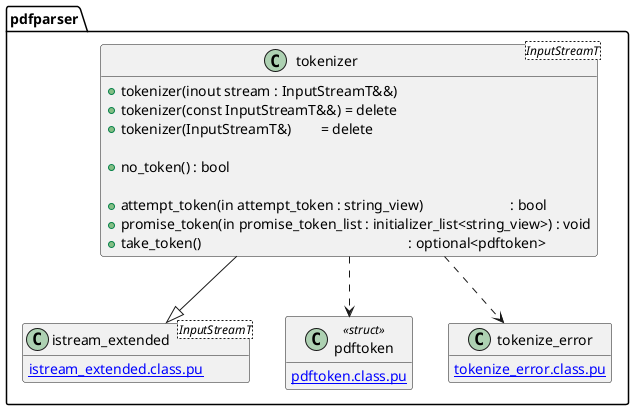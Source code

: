 @startuml tokenizer
hide empty members
namespace pdfparser {
class tokenizer<InputStreamT> {
	+tokenizer(inout stream : InputStreamT&&)
	+tokenizer(const InputStreamT&&) = delete
	+tokenizer(InputStreamT&)        = delete

	+no_token() : bool

	+attempt_token(in attempt_token : string_view)                        : bool
	+promise_token(in promise_token_list : initializer_list<string_view>) : void
	+take_token()                                                         : optional<pdftoken>
}
tokenizer --|> istream_extended
tokenizer ..> pdftoken
tokenizer ..> tokenize_error

class istream_extended<InputStreamT> {
	[[istream_extended.class.pu]]
}
class pdftoken <<struct>> {
	[[pdftoken.class.pu]]
}
class tokenize_error {
	[[tokenize_error.class.pu]]
}
}
@enduml
